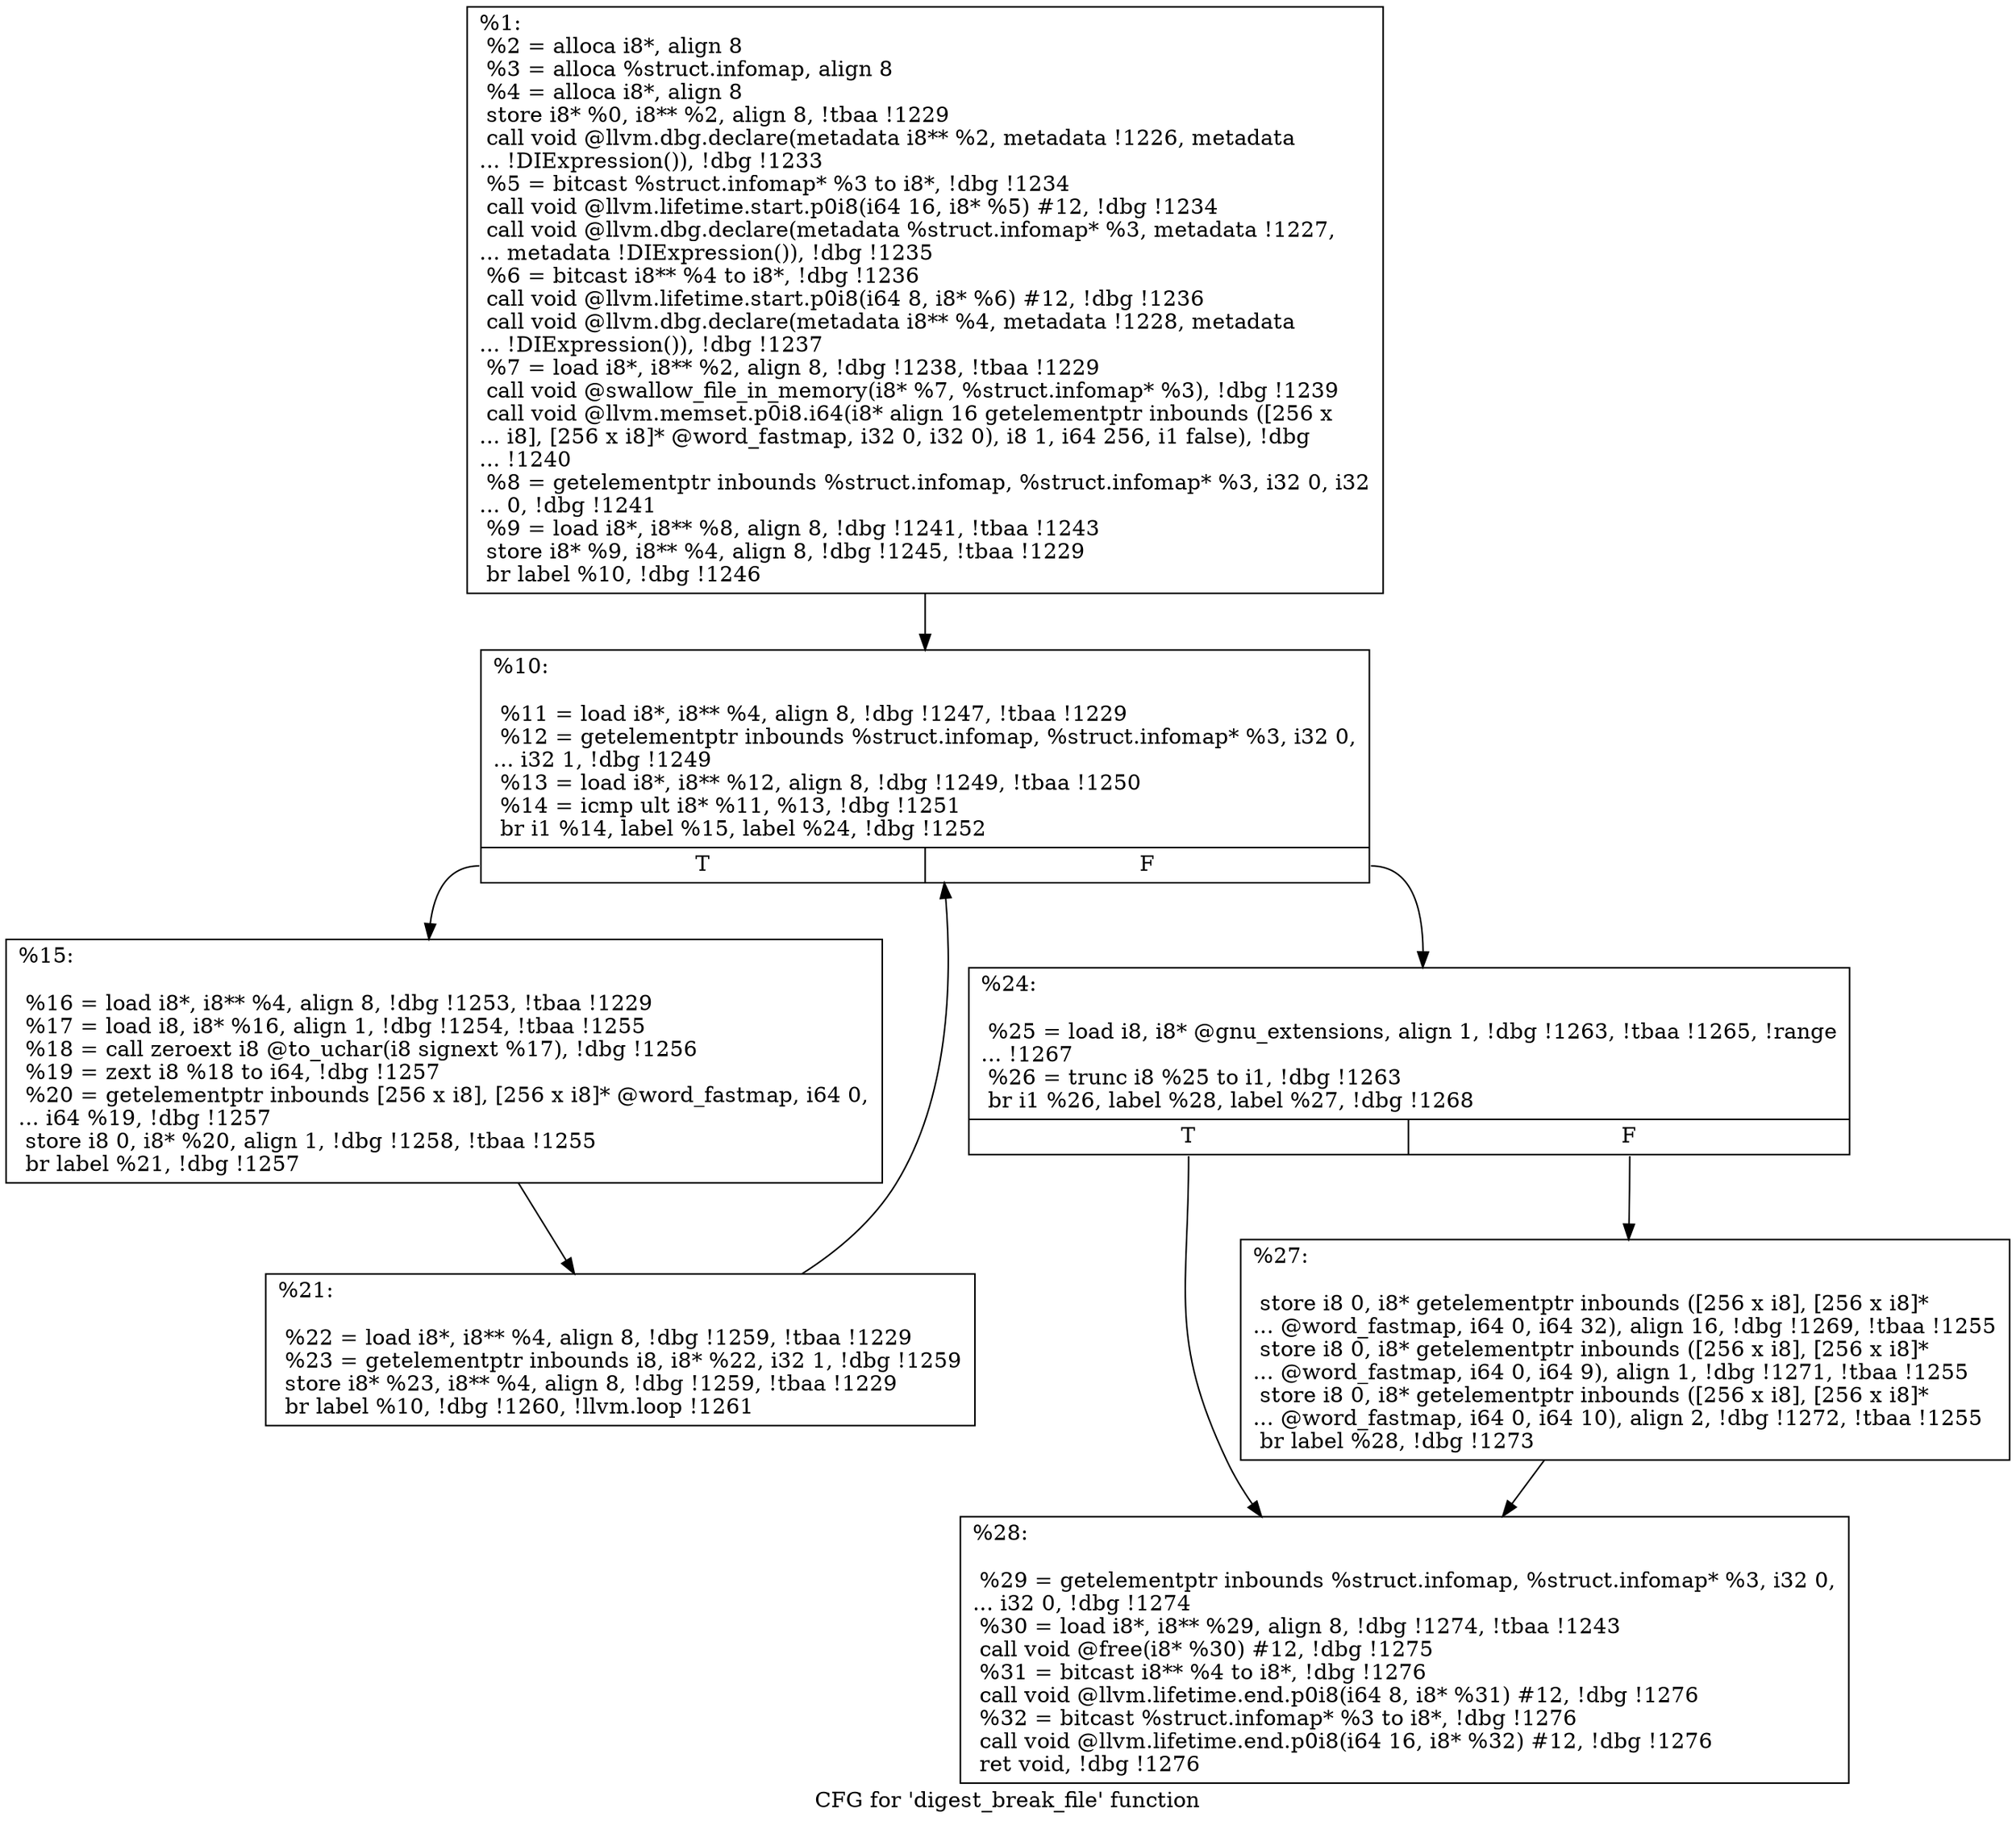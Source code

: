 digraph "CFG for 'digest_break_file' function" {
	label="CFG for 'digest_break_file' function";

	Node0x199bf10 [shape=record,label="{%1:\l  %2 = alloca i8*, align 8\l  %3 = alloca %struct.infomap, align 8\l  %4 = alloca i8*, align 8\l  store i8* %0, i8** %2, align 8, !tbaa !1229\l  call void @llvm.dbg.declare(metadata i8** %2, metadata !1226, metadata\l... !DIExpression()), !dbg !1233\l  %5 = bitcast %struct.infomap* %3 to i8*, !dbg !1234\l  call void @llvm.lifetime.start.p0i8(i64 16, i8* %5) #12, !dbg !1234\l  call void @llvm.dbg.declare(metadata %struct.infomap* %3, metadata !1227,\l... metadata !DIExpression()), !dbg !1235\l  %6 = bitcast i8** %4 to i8*, !dbg !1236\l  call void @llvm.lifetime.start.p0i8(i64 8, i8* %6) #12, !dbg !1236\l  call void @llvm.dbg.declare(metadata i8** %4, metadata !1228, metadata\l... !DIExpression()), !dbg !1237\l  %7 = load i8*, i8** %2, align 8, !dbg !1238, !tbaa !1229\l  call void @swallow_file_in_memory(i8* %7, %struct.infomap* %3), !dbg !1239\l  call void @llvm.memset.p0i8.i64(i8* align 16 getelementptr inbounds ([256 x\l... i8], [256 x i8]* @word_fastmap, i32 0, i32 0), i8 1, i64 256, i1 false), !dbg\l... !1240\l  %8 = getelementptr inbounds %struct.infomap, %struct.infomap* %3, i32 0, i32\l... 0, !dbg !1241\l  %9 = load i8*, i8** %8, align 8, !dbg !1241, !tbaa !1243\l  store i8* %9, i8** %4, align 8, !dbg !1245, !tbaa !1229\l  br label %10, !dbg !1246\l}"];
	Node0x199bf10 -> Node0x19a0210;
	Node0x19a0210 [shape=record,label="{%10:\l\l  %11 = load i8*, i8** %4, align 8, !dbg !1247, !tbaa !1229\l  %12 = getelementptr inbounds %struct.infomap, %struct.infomap* %3, i32 0,\l... i32 1, !dbg !1249\l  %13 = load i8*, i8** %12, align 8, !dbg !1249, !tbaa !1250\l  %14 = icmp ult i8* %11, %13, !dbg !1251\l  br i1 %14, label %15, label %24, !dbg !1252\l|{<s0>T|<s1>F}}"];
	Node0x19a0210:s0 -> Node0x19a0260;
	Node0x19a0210:s1 -> Node0x19a0300;
	Node0x19a0260 [shape=record,label="{%15:\l\l  %16 = load i8*, i8** %4, align 8, !dbg !1253, !tbaa !1229\l  %17 = load i8, i8* %16, align 1, !dbg !1254, !tbaa !1255\l  %18 = call zeroext i8 @to_uchar(i8 signext %17), !dbg !1256\l  %19 = zext i8 %18 to i64, !dbg !1257\l  %20 = getelementptr inbounds [256 x i8], [256 x i8]* @word_fastmap, i64 0,\l... i64 %19, !dbg !1257\l  store i8 0, i8* %20, align 1, !dbg !1258, !tbaa !1255\l  br label %21, !dbg !1257\l}"];
	Node0x19a0260 -> Node0x19a02b0;
	Node0x19a02b0 [shape=record,label="{%21:\l\l  %22 = load i8*, i8** %4, align 8, !dbg !1259, !tbaa !1229\l  %23 = getelementptr inbounds i8, i8* %22, i32 1, !dbg !1259\l  store i8* %23, i8** %4, align 8, !dbg !1259, !tbaa !1229\l  br label %10, !dbg !1260, !llvm.loop !1261\l}"];
	Node0x19a02b0 -> Node0x19a0210;
	Node0x19a0300 [shape=record,label="{%24:\l\l  %25 = load i8, i8* @gnu_extensions, align 1, !dbg !1263, !tbaa !1265, !range\l... !1267\l  %26 = trunc i8 %25 to i1, !dbg !1263\l  br i1 %26, label %28, label %27, !dbg !1268\l|{<s0>T|<s1>F}}"];
	Node0x19a0300:s0 -> Node0x19a03a0;
	Node0x19a0300:s1 -> Node0x19a0350;
	Node0x19a0350 [shape=record,label="{%27:\l\l  store i8 0, i8* getelementptr inbounds ([256 x i8], [256 x i8]*\l... @word_fastmap, i64 0, i64 32), align 16, !dbg !1269, !tbaa !1255\l  store i8 0, i8* getelementptr inbounds ([256 x i8], [256 x i8]*\l... @word_fastmap, i64 0, i64 9), align 1, !dbg !1271, !tbaa !1255\l  store i8 0, i8* getelementptr inbounds ([256 x i8], [256 x i8]*\l... @word_fastmap, i64 0, i64 10), align 2, !dbg !1272, !tbaa !1255\l  br label %28, !dbg !1273\l}"];
	Node0x19a0350 -> Node0x19a03a0;
	Node0x19a03a0 [shape=record,label="{%28:\l\l  %29 = getelementptr inbounds %struct.infomap, %struct.infomap* %3, i32 0,\l... i32 0, !dbg !1274\l  %30 = load i8*, i8** %29, align 8, !dbg !1274, !tbaa !1243\l  call void @free(i8* %30) #12, !dbg !1275\l  %31 = bitcast i8** %4 to i8*, !dbg !1276\l  call void @llvm.lifetime.end.p0i8(i64 8, i8* %31) #12, !dbg !1276\l  %32 = bitcast %struct.infomap* %3 to i8*, !dbg !1276\l  call void @llvm.lifetime.end.p0i8(i64 16, i8* %32) #12, !dbg !1276\l  ret void, !dbg !1276\l}"];
}
